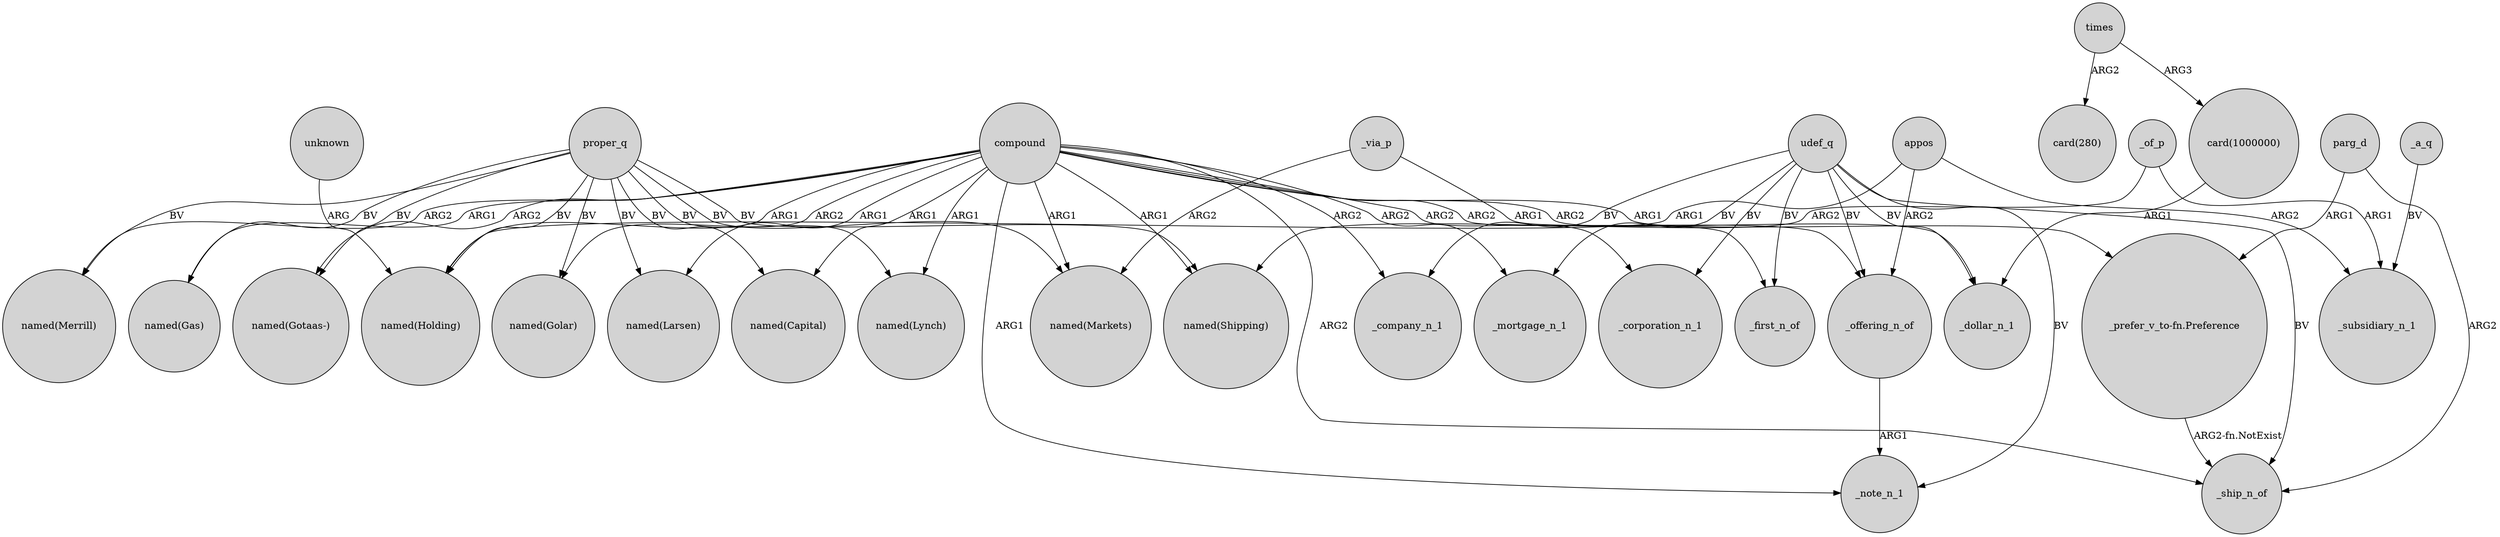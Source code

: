 digraph {
	node [shape=circle style=filled]
	unknown -> "named(Holding)" [label=ARG]
	compound -> "named(Holding)" [label=ARG1]
	proper_q -> "named(Golar)" [label=BV]
	_of_p -> _subsidiary_n_1 [label=ARG1]
	_offering_n_of -> _note_n_1 [label=ARG1]
	compound -> "named(Larsen)" [label=ARG1]
	"card(1000000)" -> _dollar_n_1 [label=ARG1]
	compound -> "named(Lynch)" [label=ARG1]
	appos -> _subsidiary_n_1 [label=ARG2]
	udef_q -> _mortgage_n_1 [label=BV]
	compound -> _note_n_1 [label=ARG1]
	proper_q -> "named(Gas)" [label=BV]
	udef_q -> _ship_n_of [label=BV]
	udef_q -> _first_n_of [label=BV]
	proper_q -> "named(Capital)" [label=BV]
	_via_p -> _offering_n_of [label=ARG1]
	_via_p -> "named(Markets)" [label=ARG2]
	compound -> "named(Golar)" [label=ARG2]
	compound -> _company_n_1 [label=ARG2]
	proper_q -> "named(Lynch)" [label=BV]
	proper_q -> "named(Shipping)" [label=BV]
	compound -> _corporation_n_1 [label=ARG2]
	times -> "card(280)" [label=ARG2]
	compound -> _mortgage_n_1 [label=ARG2]
	proper_q -> "named(Gotaas-)" [label=BV]
	compound -> "named(Merrill)" [label=ARG2]
	appos -> "named(Holding)" [label=ARG1]
	_a_q -> _subsidiary_n_1 [label=BV]
	"_prefer_v_to-fn.Preference" -> _ship_n_of [label="ARG2-fn.NotExist"]
	compound -> "named(Gas)" [label=ARG1]
	udef_q -> _note_n_1 [label=BV]
	udef_q -> _corporation_n_1 [label=BV]
	parg_d -> _ship_n_of [label=ARG2]
	_of_p -> "named(Shipping)" [label=ARG2]
	compound -> "named(Gotaas-)" [label=ARG2]
	udef_q -> _offering_n_of [label=BV]
	compound -> _ship_n_of [label=ARG2]
	compound -> _first_n_of [label=ARG2]
	times -> "card(1000000)" [label=ARG3]
	parg_d -> "_prefer_v_to-fn.Preference" [label=ARG1]
	compound -> "_prefer_v_to-fn.Preference" [label=ARG1]
	proper_q -> "named(Markets)" [label=BV]
	compound -> "named(Shipping)" [label=ARG1]
	proper_q -> "named(Merrill)" [label=BV]
	proper_q -> "named(Holding)" [label=BV]
	proper_q -> "named(Larsen)" [label=BV]
	appos -> _offering_n_of [label=ARG2]
	compound -> _dollar_n_1 [label=ARG2]
	compound -> "named(Markets)" [label=ARG1]
	udef_q -> _company_n_1 [label=BV]
	udef_q -> _dollar_n_1 [label=BV]
	compound -> "named(Capital)" [label=ARG1]
}
